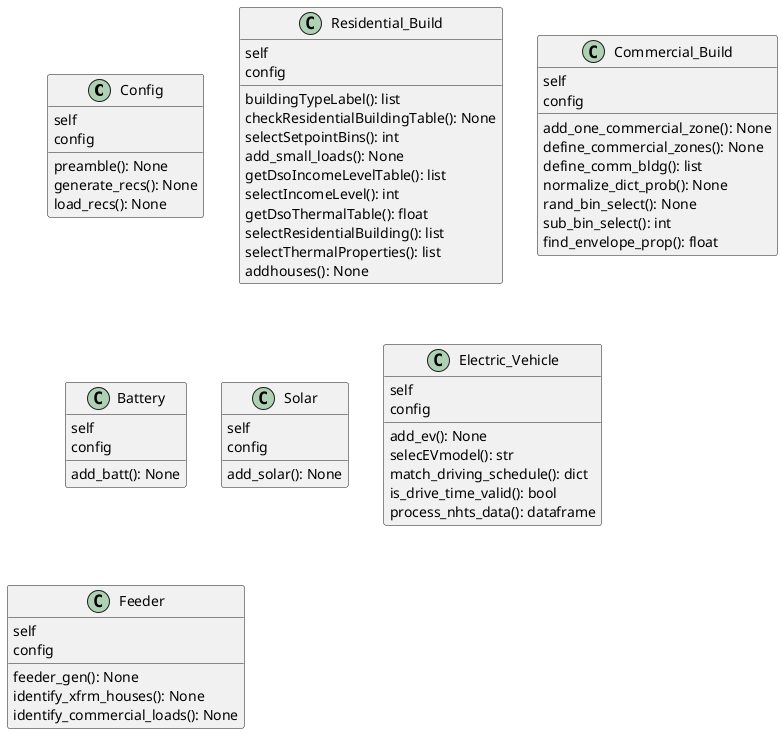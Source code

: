 @startuml gld_residential_feeder_class.wsd

class Config {
    self 
    config

    preamble(): None
    generate_recs(): None
    load_recs(): None
}

class Residential_Build {
    self
    config

    buildingTypeLabel(): list
    checkResidentialBuildingTable(): None 
    selectSetpointBins(): int 
    add_small_loads(): None
    getDsoIncomeLevelTable(): list
    selectIncomeLevel(): int
    getDsoThermalTable(): float
    selectResidentialBuilding(): list
    selectThermalProperties(): list 
    addhouses(): None
}

class Commercial_Build {
    self
    config

    add_one_commercial_zone(): None
    define_commercial_zones(): None
    define_comm_bldg(): list
    normalize_dict_prob(): None
    rand_bin_select(): None
    sub_bin_select(): int
    find_envelope_prop(): float
}

class Battery {
    self
    config

    add_batt(): None
}

class Solar {
    self
    config

    add_solar(): None
}

class Electric_Vehicle {
    self
    config

    add_ev(): None
    selecEVmodel(): str
    match_driving_schedule(): dict
    is_drive_time_valid(): bool
    process_nhts_data(): dataframe
}

class Feeder {
    self
    config

    feeder_gen(): None
    identify_xfrm_houses(): None
    identify_commercial_loads(): None
}

@enduml